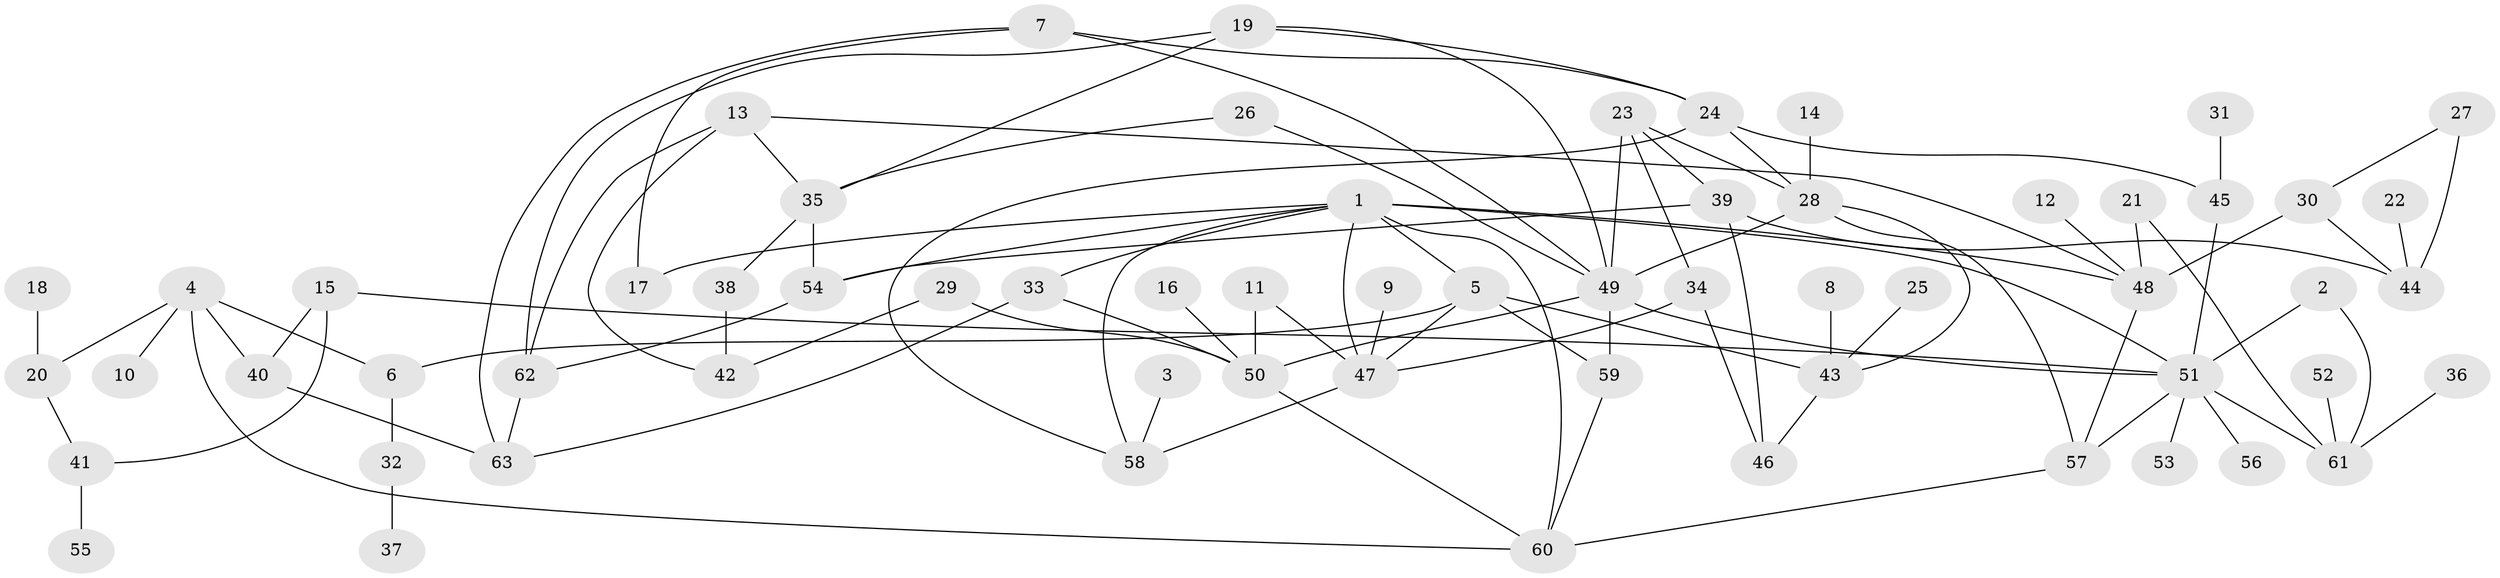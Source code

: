 // original degree distribution, {4: 0.128, 3: 0.232, 6: 0.024, 5: 0.072, 10: 0.008, 2: 0.312, 1: 0.224}
// Generated by graph-tools (version 1.1) at 2025/25/03/09/25 03:25:32]
// undirected, 63 vertices, 100 edges
graph export_dot {
graph [start="1"]
  node [color=gray90,style=filled];
  1;
  2;
  3;
  4;
  5;
  6;
  7;
  8;
  9;
  10;
  11;
  12;
  13;
  14;
  15;
  16;
  17;
  18;
  19;
  20;
  21;
  22;
  23;
  24;
  25;
  26;
  27;
  28;
  29;
  30;
  31;
  32;
  33;
  34;
  35;
  36;
  37;
  38;
  39;
  40;
  41;
  42;
  43;
  44;
  45;
  46;
  47;
  48;
  49;
  50;
  51;
  52;
  53;
  54;
  55;
  56;
  57;
  58;
  59;
  60;
  61;
  62;
  63;
  1 -- 5 [weight=1.0];
  1 -- 17 [weight=1.0];
  1 -- 33 [weight=1.0];
  1 -- 47 [weight=1.0];
  1 -- 48 [weight=1.0];
  1 -- 51 [weight=2.0];
  1 -- 54 [weight=1.0];
  1 -- 58 [weight=1.0];
  1 -- 60 [weight=1.0];
  2 -- 51 [weight=1.0];
  2 -- 61 [weight=1.0];
  3 -- 58 [weight=1.0];
  4 -- 6 [weight=1.0];
  4 -- 10 [weight=1.0];
  4 -- 20 [weight=1.0];
  4 -- 40 [weight=1.0];
  4 -- 60 [weight=1.0];
  5 -- 6 [weight=1.0];
  5 -- 43 [weight=1.0];
  5 -- 47 [weight=1.0];
  5 -- 59 [weight=1.0];
  6 -- 32 [weight=1.0];
  7 -- 17 [weight=1.0];
  7 -- 24 [weight=1.0];
  7 -- 49 [weight=1.0];
  7 -- 63 [weight=1.0];
  8 -- 43 [weight=1.0];
  9 -- 47 [weight=1.0];
  11 -- 47 [weight=1.0];
  11 -- 50 [weight=1.0];
  12 -- 48 [weight=1.0];
  13 -- 35 [weight=1.0];
  13 -- 42 [weight=1.0];
  13 -- 48 [weight=1.0];
  13 -- 62 [weight=1.0];
  14 -- 28 [weight=1.0];
  15 -- 40 [weight=1.0];
  15 -- 41 [weight=1.0];
  15 -- 51 [weight=1.0];
  16 -- 50 [weight=1.0];
  18 -- 20 [weight=1.0];
  19 -- 24 [weight=1.0];
  19 -- 35 [weight=1.0];
  19 -- 49 [weight=1.0];
  19 -- 62 [weight=1.0];
  20 -- 41 [weight=1.0];
  21 -- 48 [weight=1.0];
  21 -- 61 [weight=1.0];
  22 -- 44 [weight=1.0];
  23 -- 28 [weight=1.0];
  23 -- 34 [weight=1.0];
  23 -- 39 [weight=1.0];
  23 -- 49 [weight=2.0];
  24 -- 28 [weight=1.0];
  24 -- 45 [weight=1.0];
  24 -- 58 [weight=1.0];
  25 -- 43 [weight=1.0];
  26 -- 35 [weight=1.0];
  26 -- 49 [weight=1.0];
  27 -- 30 [weight=1.0];
  27 -- 44 [weight=2.0];
  28 -- 43 [weight=1.0];
  28 -- 49 [weight=1.0];
  28 -- 57 [weight=1.0];
  29 -- 42 [weight=1.0];
  29 -- 50 [weight=1.0];
  30 -- 44 [weight=1.0];
  30 -- 48 [weight=1.0];
  31 -- 45 [weight=1.0];
  32 -- 37 [weight=1.0];
  33 -- 50 [weight=1.0];
  33 -- 63 [weight=1.0];
  34 -- 46 [weight=1.0];
  34 -- 47 [weight=1.0];
  35 -- 38 [weight=1.0];
  35 -- 54 [weight=1.0];
  36 -- 61 [weight=1.0];
  38 -- 42 [weight=1.0];
  39 -- 44 [weight=1.0];
  39 -- 46 [weight=1.0];
  39 -- 54 [weight=1.0];
  40 -- 63 [weight=1.0];
  41 -- 55 [weight=1.0];
  43 -- 46 [weight=1.0];
  45 -- 51 [weight=1.0];
  47 -- 58 [weight=1.0];
  48 -- 57 [weight=1.0];
  49 -- 50 [weight=1.0];
  49 -- 51 [weight=1.0];
  49 -- 59 [weight=1.0];
  50 -- 60 [weight=1.0];
  51 -- 53 [weight=1.0];
  51 -- 56 [weight=1.0];
  51 -- 57 [weight=1.0];
  51 -- 61 [weight=1.0];
  52 -- 61 [weight=1.0];
  54 -- 62 [weight=1.0];
  57 -- 60 [weight=1.0];
  59 -- 60 [weight=1.0];
  62 -- 63 [weight=1.0];
}
